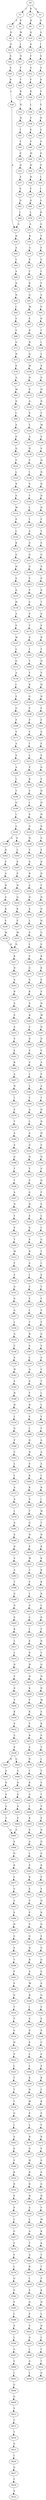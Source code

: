 strict digraph  {
	S0 -> S1 [ label = I ];
	S0 -> S2 [ label = R ];
	S0 -> S3 [ label = L ];
	S1 -> S4 [ label = Y ];
	S1 -> S5 [ label = P ];
	S2 -> S6 [ label = H ];
	S3 -> S7 [ label = S ];
	S4 -> S8 [ label = D ];
	S5 -> S9 [ label = W ];
	S6 -> S10 [ label = Q ];
	S7 -> S11 [ label = A ];
	S8 -> S12 [ label = Q ];
	S9 -> S13 [ label = L ];
	S10 -> S14 [ label = A ];
	S11 -> S15 [ label = I ];
	S12 -> S16 [ label = S ];
	S13 -> S17 [ label = N ];
	S14 -> S18 [ label = Y ];
	S15 -> S19 [ label = G ];
	S16 -> S20 [ label = S ];
	S17 -> S21 [ label = F ];
	S18 -> S22 [ label = A ];
	S19 -> S23 [ label = A ];
	S20 -> S24 [ label = D ];
	S21 -> S25 [ label = T ];
	S22 -> S26 [ label = F ];
	S23 -> S27 [ label = D ];
	S24 -> S28 [ label = I ];
	S25 -> S29 [ label = R ];
	S26 -> S30 [ label = K ];
	S27 -> S31 [ label = V ];
	S28 -> S32 [ label = A ];
	S29 -> S33 [ label = N ];
	S30 -> S34 [ label = L ];
	S31 -> S35 [ label = V ];
	S32 -> S36 [ label = R ];
	S33 -> S37 [ label = H ];
	S34 -> S38 [ label = V ];
	S35 -> S39 [ label = N ];
	S36 -> S40 [ label = A ];
	S37 -> S41 [ label = I ];
	S38 -> S42 [ label = E ];
	S39 -> S43 [ label = G ];
	S40 -> S44 [ label = L ];
	S41 -> S45 [ label = Y ];
	S42 -> S46 [ label = V ];
	S43 -> S47 [ label = G ];
	S44 -> S48 [ label = A ];
	S45 -> S49 [ label = E ];
	S46 -> S50 [ label = M ];
	S47 -> S51 [ label = D ];
	S48 -> S52 [ label = D ];
	S49 -> S53 [ label = Q ];
	S50 -> S54 [ label = H ];
	S51 -> S55 [ label = V ];
	S52 -> S56 [ label = N ];
	S53 -> S57 [ label = S ];
	S54 -> S58 [ label = H ];
	S55 -> S59 [ label = L ];
	S56 -> S60 [ label = I ];
	S57 -> S61 [ label = S ];
	S58 -> S62 [ label = F ];
	S59 -> S63 [ label = I ];
	S60 -> S64 [ label = F ];
	S61 -> S65 [ label = D ];
	S62 -> S66 [ label = D ];
	S63 -> S67 [ label = G ];
	S64 -> S68 [ label = Y ];
	S65 -> S69 [ label = I ];
	S66 -> S70 [ label = L ];
	S67 -> S71 [ label = R ];
	S68 -> S72 [ label = G ];
	S69 -> S32 [ label = A ];
	S70 -> S73 [ label = A ];
	S71 -> S74 [ label = G ];
	S72 -> S75 [ label = N ];
	S73 -> S76 [ label = R ];
	S74 -> S77 [ label = V ];
	S75 -> S78 [ label = E ];
	S76 -> S79 [ label = G ];
	S77 -> S80 [ label = E ];
	S78 -> S81 [ label = A ];
	S79 -> S82 [ label = E ];
	S80 -> S83 [ label = S ];
	S81 -> S84 [ label = M ];
	S82 -> S85 [ label = T ];
	S83 -> S86 [ label = C ];
	S84 -> S87 [ label = D ];
	S85 -> S88 [ label = D ];
	S86 -> S89 [ label = V ];
	S87 -> S90 [ label = I ];
	S88 -> S91 [ label = Q ];
	S89 -> S92 [ label = A ];
	S90 -> S93 [ label = S ];
	S91 -> S94 [ label = M ];
	S92 -> S95 [ label = S ];
	S93 -> S96 [ label = P ];
	S94 -> S97 [ label = E ];
	S95 -> S98 [ label = D ];
	S96 -> S99 [ label = Q ];
	S97 -> S100 [ label = R ];
	S98 -> S101 [ label = T ];
	S99 -> S102 [ label = F ];
	S100 -> S103 [ label = R ];
	S101 -> S104 [ label = I ];
	S102 -> S105 [ label = L ];
	S103 -> S106 [ label = Q ];
	S104 -> S107 [ label = L ];
	S105 -> S108 [ label = R ];
	S106 -> S109 [ label = M ];
	S107 -> S110 [ label = V ];
	S108 -> S111 [ label = E ];
	S109 -> S112 [ label = H ];
	S110 -> S113 [ label = G ];
	S111 -> S114 [ label = W ];
	S112 -> S115 [ label = F ];
	S113 -> S116 [ label = H ];
	S114 -> S117 [ label = P ];
	S115 -> S118 [ label = A ];
	S116 -> S119 [ label = H ];
	S117 -> S120 [ label = L ];
	S118 -> S121 [ label = S ];
	S119 -> S122 [ label = Y ];
	S120 -> S123 [ label = K ];
	S121 -> S124 [ label = L ];
	S122 -> S125 [ label = M ];
	S123 -> S126 [ label = G ];
	S124 -> S127 [ label = A ];
	S125 -> S128 [ label = S ];
	S126 -> S129 [ label = H ];
	S127 -> S130 [ label = N ];
	S128 -> S131 [ label = S ];
	S129 -> S132 [ label = S ];
	S130 -> S133 [ label = V ];
	S131 -> S134 [ label = H ];
	S132 -> S135 [ label = Q ];
	S133 -> S136 [ label = I ];
	S134 -> S137 [ label = H ];
	S135 -> S138 [ label = H ];
	S136 -> S139 [ label = S ];
	S137 -> S140 [ label = H ];
	S138 -> S141 [ label = A ];
	S139 -> S142 [ label = T ];
	S140 -> S143 [ label = D ];
	S141 -> S144 [ label = E ];
	S142 -> S145 [ label = L ];
	S143 -> S146 [ label = H ];
	S144 -> S147 [ label = W ];
	S145 -> S148 [ label = I ];
	S146 -> S149 [ label = E ];
	S147 -> S150 [ label = L ];
	S148 -> S151 [ label = A ];
	S149 -> S152 [ label = Y ];
	S150 -> S153 [ label = G ];
	S151 -> S154 [ label = G ];
	S152 -> S155 [ label = E ];
	S153 -> S156 [ label = A ];
	S154 -> S157 [ label = G ];
	S155 -> S158 [ label = G ];
	S156 -> S159 [ label = I ];
	S157 -> S160 [ label = G ];
	S158 -> S161 [ label = S ];
	S159 -> S162 [ label = E ];
	S160 -> S163 [ label = P ];
	S161 -> S164 [ label = D ];
	S162 -> S165 [ label = G ];
	S163 -> S166 [ label = P ];
	S164 -> S167 [ label = D ];
	S165 -> S168 [ label = P ];
	S166 -> S169 [ label = A ];
	S167 -> S170 [ label = T ];
	S168 -> S171 [ label = V ];
	S169 -> S172 [ label = P ];
	S170 -> S173 [ label = G ];
	S171 -> S174 [ label = A ];
	S172 -> S175 [ label = T ];
	S173 -> S176 [ label = E ];
	S174 -> S177 [ label = V ];
	S175 -> S178 [ label = V ];
	S176 -> S179 [ label = R ];
	S177 -> S180 [ label = A ];
	S178 -> S181 [ label = L ];
	S179 -> S182 [ label = S ];
	S180 -> S183 [ label = L ];
	S181 -> S184 [ label = T ];
	S182 -> S185 [ label = H ];
	S183 -> S186 [ label = T ];
	S184 -> S187 [ label = Y ];
	S185 -> S188 [ label = S ];
	S186 -> S189 [ label = G ];
	S187 -> S190 [ label = K ];
	S188 -> S191 [ label = H ];
	S189 -> S192 [ label = L ];
	S190 -> S193 [ label = G ];
	S191 -> S194 [ label = H ];
	S192 -> S195 [ label = V ];
	S193 -> S196 [ label = V ];
	S194 -> S197 [ label = E ];
	S195 -> S198 [ label = A ];
	S195 -> S199 [ label = S ];
	S196 -> S200 [ label = P ];
	S197 -> S201 [ label = P ];
	S198 -> S202 [ label = H ];
	S199 -> S203 [ label = L ];
	S200 -> S204 [ label = F ];
	S201 -> S205 [ label = S ];
	S202 -> S206 [ label = E ];
	S203 -> S207 [ label = E ];
	S204 -> S208 [ label = I ];
	S205 -> S209 [ label = E ];
	S206 -> S210 [ label = A ];
	S207 -> S211 [ label = P ];
	S208 -> S212 [ label = L ];
	S209 -> S213 [ label = E ];
	S210 -> S214 [ label = N ];
	S211 -> S215 [ label = N ];
	S212 -> S216 [ label = P ];
	S213 -> S217 [ label = D ];
	S214 -> S218 [ label = G ];
	S215 -> S219 [ label = G ];
	S216 -> S220 [ label = K ];
	S217 -> S221 [ label = E ];
	S218 -> S222 [ label = K ];
	S219 -> S223 [ label = K ];
	S220 -> S224 [ label = V ];
	S221 -> S225 [ label = H ];
	S222 -> S226 [ label = F ];
	S223 -> S227 [ label = F ];
	S224 -> S228 [ label = I ];
	S225 -> S229 [ label = H ];
	S226 -> S230 [ label = M ];
	S227 -> S231 [ label = M ];
	S228 -> S232 [ label = E ];
	S229 -> S233 [ label = H ];
	S230 -> S234 [ label = N ];
	S231 -> S234 [ label = N ];
	S232 -> S235 [ label = A ];
	S233 -> S236 [ label = D ];
	S234 -> S237 [ label = K ];
	S235 -> S238 [ label = H ];
	S236 -> S239 [ label = G ];
	S237 -> S240 [ label = D ];
	S238 -> S241 [ label = Y ];
	S239 -> S242 [ label = E ];
	S240 -> S243 [ label = A ];
	S241 -> S244 [ label = S ];
	S242 -> S245 [ label = D ];
	S243 -> S246 [ label = R ];
	S244 -> S247 [ label = R ];
	S245 -> S248 [ label = H ];
	S246 -> S249 [ label = A ];
	S247 -> S250 [ label = L ];
	S248 -> S251 [ label = Y ];
	S249 -> S252 [ label = P ];
	S250 -> S253 [ label = D ];
	S251 -> S254 [ label = H ];
	S252 -> S255 [ label = A ];
	S253 -> S256 [ label = E ];
	S254 -> S257 [ label = D ];
	S255 -> S258 [ label = V ];
	S256 -> S259 [ label = L ];
	S257 -> S260 [ label = H ];
	S258 -> S261 [ label = E ];
	S259 -> S262 [ label = S ];
	S260 -> S263 [ label = G ];
	S261 -> S264 [ label = R ];
	S262 -> S265 [ label = L ];
	S263 -> S266 [ label = E ];
	S264 -> S267 [ label = A ];
	S265 -> S268 [ label = V ];
	S266 -> S269 [ label = K ];
	S267 -> S270 [ label = N ];
	S268 -> S271 [ label = G ];
	S269 -> S272 [ label = K ];
	S270 -> S273 [ label = I ];
	S271 -> S274 [ label = G ];
	S272 -> S275 [ label = E ];
	S273 -> S276 [ label = F ];
	S274 -> S277 [ label = K ];
	S275 -> S278 [ label = S ];
	S276 -> S279 [ label = T ];
	S277 -> S280 [ label = A ];
	S278 -> S281 [ label = N ];
	S279 -> S282 [ label = A ];
	S280 -> S283 [ label = R ];
	S281 -> S284 [ label = W ];
	S282 -> S285 [ label = E ];
	S283 -> S286 [ label = V ];
	S284 -> S287 [ label = H ];
	S285 -> S288 [ label = G ];
	S286 -> S289 [ label = D ];
	S287 -> S290 [ label = D ];
	S288 -> S291 [ label = T ];
	S289 -> S292 [ label = E ];
	S290 -> S293 [ label = V ];
	S291 -> S294 [ label = T ];
	S292 -> S295 [ label = V ];
	S293 -> S296 [ label = A ];
	S294 -> S297 [ label = A ];
	S295 -> S298 [ label = L ];
	S296 -> S299 [ label = P ];
	S297 -> S300 [ label = N ];
	S298 -> S301 [ label = L ];
	S299 -> S302 [ label = A ];
	S300 -> S303 [ label = Y ];
	S301 -> S304 [ label = T ];
	S302 -> S305 [ label = T ];
	S303 -> S306 [ label = F ];
	S304 -> S307 [ label = A ];
	S305 -> S308 [ label = H ];
	S306 -> S309 [ label = T ];
	S307 -> S310 [ label = L ];
	S308 -> S311 [ label = N ];
	S309 -> S312 [ label = M ];
	S310 -> S313 [ label = S ];
	S311 -> S314 [ label = H ];
	S312 -> S315 [ label = F ];
	S313 -> S316 [ label = G ];
	S314 -> S317 [ label = S ];
	S315 -> S318 [ label = F ];
	S316 -> S319 [ label = N ];
	S317 -> S320 [ label = D ];
	S318 -> S321 [ label = G ];
	S319 -> S322 [ label = Y ];
	S320 -> S323 [ label = S ];
	S321 -> S324 [ label = G ];
	S322 -> S325 [ label = F ];
	S323 -> S326 [ label = D ];
	S324 -> S327 [ label = G ];
	S325 -> S328 [ label = A ];
	S326 -> S329 [ label = P ];
	S327 -> S330 [ label = I ];
	S328 -> S331 [ label = D ];
	S329 -> S332 [ label = E ];
	S330 -> S333 [ label = G ];
	S331 -> S334 [ label = E ];
	S332 -> S335 [ label = L ];
	S333 -> S336 [ label = C ];
	S334 -> S337 [ label = G ];
	S335 -> S338 [ label = C ];
	S336 -> S339 [ label = S ];
	S337 -> S340 [ label = E ];
	S338 -> S341 [ label = G ];
	S339 -> S342 [ label = H ];
	S340 -> S343 [ label = R ];
	S341 -> S344 [ label = Y ];
	S342 -> S345 [ label = S ];
	S343 -> S346 [ label = A ];
	S344 -> S347 [ label = L ];
	S345 -> S348 [ label = N ];
	S346 -> S349 [ label = I ];
	S347 -> S350 [ label = E ];
	S348 -> S351 [ label = H ];
	S349 -> S352 [ label = T ];
	S350 -> S353 [ label = Y ];
	S351 -> S354 [ label = L ];
	S352 -> S355 [ label = E ];
	S353 -> S356 [ label = F ];
	S354 -> S357 [ label = G ];
	S355 -> S358 [ label = L ];
	S356 -> S359 [ label = V ];
	S357 -> S360 [ label = V ];
	S358 -> S361 [ label = T ];
	S359 -> S362 [ label = F ];
	S360 -> S363 [ label = C ];
	S361 -> S364 [ label = R ];
	S362 -> S365 [ label = G ];
	S363 -> S366 [ label = L ];
	S364 -> S367 [ label = A ];
	S365 -> S368 [ label = V ];
	S366 -> S369 [ label = I ];
	S367 -> S370 [ label = L ];
	S368 -> S371 [ label = A ];
	S369 -> S372 [ label = A ];
	S370 -> S373 [ label = A ];
	S371 -> S374 [ label = V ];
	S372 -> S375 [ label = A ];
	S373 -> S376 [ label = P ];
	S374 -> S377 [ label = T ];
	S375 -> S378 [ label = I ];
	S376 -> S379 [ label = Y ];
	S377 -> S380 [ label = L ];
	S378 -> S381 [ label = A ];
	S379 -> S382 [ label = R ];
	S380 -> S383 [ label = L ];
	S381 -> S384 [ label = S ];
	S382 -> S385 [ label = V ];
	S383 -> S386 [ label = V ];
	S384 -> S387 [ label = D ];
	S385 -> S388 [ label = I ];
	S386 -> S389 [ label = V ];
	S387 -> S390 [ label = V ];
	S388 -> S391 [ label = D ];
	S389 -> S392 [ label = A ];
	S390 -> S393 [ label = A ];
	S391 -> S394 [ label = N ];
	S392 -> S395 [ label = A ];
	S393 -> S396 [ label = T ];
	S394 -> S397 [ label = E ];
	S395 -> S398 [ label = A ];
	S396 -> S399 [ label = G ];
	S397 -> S400 [ label = K ];
	S398 -> S401 [ label = I ];
	S399 -> S402 [ label = G ];
	S400 -> S403 [ label = K ];
	S401 -> S404 [ label = R ];
	S402 -> S405 [ label = E ];
	S403 -> S406 [ label = V ];
	S404 -> S407 [ label = I ];
	S405 -> S408 [ label = K ];
	S406 -> S409 [ label = T ];
	S407 -> S410 [ label = W ];
	S408 -> S411 [ label = L ];
	S409 -> S412 [ label = G ];
	S410 -> S413 [ label = T ];
	S411 -> S414 [ label = I ];
	S412 -> S415 [ label = N ];
	S413 -> S416 [ label = D ];
	S414 -> S417 [ label = D ];
	S415 -> S418 [ label = P ];
	S416 -> S419 [ label = R ];
	S417 -> S420 [ label = V ];
	S418 -> S421 [ label = W ];
	S419 -> S422 [ label = K ];
	S420 -> S423 [ label = G ];
	S421 -> S424 [ label = C ];
	S422 -> S425 [ label = K ];
	S423 -> S426 [ label = V ];
	S424 -> S427 [ label = F ];
	S425 -> S428 [ label = K ];
	S426 -> S429 [ label = K ];
	S427 -> S430 [ label = L ];
	S428 -> S431 [ label = R ];
	S429 -> S432 [ label = S ];
	S430 -> S433 [ label = A ];
	S431 -> S434 [ label = L ];
	S432 -> S435 [ label = C ];
	S433 -> S436 [ label = C ];
	S434 -> S437 [ label = R ];
	S435 -> S438 [ label = P ];
	S436 -> S439 [ label = I ];
	S437 -> S440 [ label = E ];
	S438 -> S441 [ label = R ];
	S438 -> S442 [ label = G ];
	S439 -> S443 [ label = E ];
	S440 -> S444 [ label = N ];
	S441 -> S445 [ label = A ];
	S442 -> S446 [ label = A ];
	S443 -> S447 [ label = S ];
	S444 -> S448 [ label = T ];
	S445 -> S449 [ label = D ];
	S446 -> S450 [ label = D ];
	S447 -> S451 [ label = D ];
	S448 -> S452 [ label = Q ];
	S449 -> S453 [ label = S ];
	S450 -> S454 [ label = S ];
	S451 -> S455 [ label = N ];
	S452 -> S456 [ label = N ];
	S453 -> S457 [ label = A ];
	S454 -> S458 [ label = A ];
	S455 -> S459 [ label = K ];
	S456 -> S460 [ label = H ];
	S457 -> S461 [ label = V ];
	S458 -> S462 [ label = V ];
	S459 -> S463 [ label = F ];
	S460 -> S464 [ label = M ];
	S461 -> S465 [ label = A ];
	S462 -> S465 [ label = A ];
	S463 -> S466 [ label = K ];
	S464 -> S467 [ label = E ];
	S465 -> S468 [ label = A ];
	S466 -> S469 [ label = V ];
	S467 -> S470 [ label = K ];
	S468 -> S471 [ label = N ];
	S469 -> S472 [ label = R ];
	S470 -> S473 [ label = P ];
	S471 -> S474 [ label = D ];
	S472 -> S475 [ label = E ];
	S473 -> S476 [ label = Y ];
	S474 -> S477 [ label = Y ];
	S475 -> S478 [ label = D ];
	S476 -> S479 [ label = L ];
	S477 -> S480 [ label = V ];
	S478 -> S481 [ label = I ];
	S479 -> S482 [ label = Y ];
	S480 -> S483 [ label = A ];
	S481 -> S484 [ label = K ];
	S482 -> S485 [ label = V ];
	S483 -> S486 [ label = S ];
	S484 -> S487 [ label = A ];
	S485 -> S488 [ label = T ];
	S486 -> S489 [ label = H ];
	S487 -> S490 [ label = L ];
	S488 -> S491 [ label = V ];
	S489 -> S492 [ label = A ];
	S490 -> S493 [ label = K ];
	S491 -> S494 [ label = E ];
	S492 -> S495 [ label = P ];
	S493 -> S496 [ label = E ];
	S494 -> S497 [ label = N ];
	S495 -> S498 [ label = T ];
	S496 -> S499 [ label = A ];
	S497 -> S500 [ label = D ];
	S498 -> S501 [ label = P ];
	S499 -> S502 [ label = L ];
	S500 -> S503 [ label = E ];
	S501 -> S504 [ label = S ];
	S502 -> S505 [ label = E ];
	S503 -> S506 [ label = K ];
	S504 -> S507 [ label = Q ];
	S505 -> S508 [ label = R ];
	S506 -> S509 [ label = E ];
	S507 -> S510 [ label = T ];
	S508 -> S511 [ label = S ];
	S509 -> S512 [ label = S ];
	S510 -> S513 [ label = T ];
	S511 -> S514 [ label = V ];
	S512 -> S515 [ label = D ];
	S513 -> S516 [ label = V ];
	S514 -> S517 [ label = P ];
	S515 -> S518 [ label = K ];
	S516 -> S519 [ label = H ];
	S517 -> S520 [ label = V ];
	S518 -> S521 [ label = D ];
	S519 -> S522 [ label = P ];
	S520 -> S523 [ label = G ];
	S521 -> S524 [ label = S ];
	S522 -> S525 [ label = L ];
	S523 -> S526 [ label = D ];
	S524 -> S527 [ label = G ];
	S525 -> S528 [ label = T ];
	S526 -> S529 [ label = R ];
	S527 -> S530 [ label = Q ];
	S528 -> S531 [ label = T ];
	S529 -> S532 [ label = A ];
	S530 -> S533 [ label = E ];
	S531 -> S534 [ label = T ];
	S532 -> S535 [ label = M ];
	S533 -> S536 [ label = E ];
	S534 -> S537 [ label = G ];
	S535 -> S538 [ label = R ];
	S536 -> S539 [ label = G ];
	S537 -> S540 [ label = I ];
	S538 -> S541 [ label = I ];
	S539 -> S542 [ label = S ];
	S540 -> S543 [ label = V ];
	S541 -> S544 [ label = S ];
	S542 -> S545 [ label = E ];
	S543 -> S546 [ label = E ];
	S544 -> S547 [ label = P ];
	S545 -> S548 [ label = P ];
	S546 -> S549 [ label = V ];
	S547 -> S550 [ label = E ];
	S548 -> S551 [ label = C ];
	S549 -> S552 [ label = K ];
	S550 -> S553 [ label = L ];
	S551 -> S554 [ label = E ];
	S552 -> S555 [ label = R ];
	S553 -> S556 [ label = L ];
	S554 -> S557 [ label = S ];
	S555 -> S558 [ label = P ];
	S556 -> S559 [ label = K ];
	S557 -> S560 [ label = R ];
	S558 -> S561 [ label = P ];
	S559 -> S562 [ label = H ];
	S560 -> S563 [ label = L ];
	S561 -> S564 [ label = L ];
	S562 -> S565 [ label = W ];
	S563 -> S566 [ label = K ];
	S564 -> S567 [ label = G ];
	S565 -> S568 [ label = P ];
	S566 -> S569 [ label = E ];
	S567 -> S570 [ label = F ];
	S568 -> S571 [ label = L ];
	S569 -> S572 [ label = Y ];
	S570 -> S573 [ label = Y ];
	S571 -> S574 [ label = R ];
	S572 -> S575 [ label = R ];
	S573 -> S576 [ label = L ];
	S574 -> S577 [ label = G ];
	S575 -> S578 [ label = V ];
	S576 -> S579 [ label = G ];
	S577 -> S580 [ label = H ];
	S578 -> S581 [ label = S ];
	S579 -> S582 [ label = F ];
	S580 -> S583 [ label = R ];
	S581 -> S584 [ label = S ];
	S582 -> S585 [ label = F ];
	S583 -> S586 [ label = R ];
	S584 -> S587 [ label = G ];
	S585 -> S588 [ label = L ];
	S586 -> S589 [ label = H ];
	S587 -> S590 [ label = H ];
	S588 -> S591 [ label = A ];
	S589 -> S592 [ label = A ];
	S590 -> S593 [ label = V ];
	S591 -> S594 [ label = L ];
	S592 -> S595 [ label = L ];
	S593 -> S596 [ label = M ];
	S594 -> S597 [ label = G ];
	S595 -> S598 [ label = A ];
	S596 -> S599 [ label = K ];
	S597 -> S600 [ label = V ];
	S598 -> S601 [ label = Y ];
	S599 -> S602 [ label = K ];
	S600 -> S603 [ label = I ];
	S601 -> S604 [ label = A ];
	S602 -> S605 [ label = T ];
	S603 -> S606 [ label = G ];
	S604 -> S607 [ label = R ];
	S605 -> S608 [ label = T ];
	S606 -> S609 [ label = G ];
	S607 -> S610 [ label = L ];
	S608 -> S611 [ label = F ];
	S609 -> S612 [ label = V ];
	S610 -> S613 [ label = E ];
	S611 -> S614 [ label = K ];
	S612 -> S615 [ label = C ];
	S613 -> S616 [ label = G ];
	S614 -> S617 [ label = N ];
	S615 -> S618 [ label = T ];
	S616 -> S619 [ label = P ];
	S617 -> S620 [ label = L ];
	S618 -> S621 [ label = G ];
	S619 -> S622 [ label = V ];
	S620 -> S623 [ label = N ];
	S621 -> S624 [ label = L ];
	S622 -> S625 [ label = G ];
	S623 -> S626 [ label = L ];
	S624 -> S627 [ label = G ];
	S625 -> S628 [ label = I ];
	S626 -> S629 [ label = Y ];
	S627 -> S630 [ label = F ];
	S628 -> S631 [ label = A ];
	S629 -> S632 [ label = C ];
	S630 -> S633 [ label = S ];
	S631 -> S634 [ label = L ];
	S632 -> S635 [ label = D ];
}
